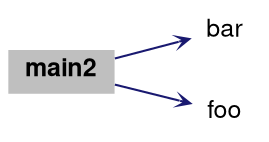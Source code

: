 digraph "main2"
{
 // LATEX_PDF_SIZE
  bgcolor="transparent";
  edge [fontname="Helvetica,Arial,sans-serif",fontsize=15,labelfontsize=15 arrowhead=open arrowtail=open arrowsize=0.5];
  node [fontname="Helvetica,Arial,sans-serif",fontsize=15,fontsize=12 shape=plaintext];
  rankdir="LR";
  Node1 [label=<<b>main2</b>>,height=0.2,width=0.4,color="black", fillcolor="grey75", style="filled", fontcolor="black",tooltip=" "];
  Node1 -> Node2 [color="midnightblue",style="solid"];
  Node2 [label="bar",height=0.2,width=0.4,color="black",URL="$group__lang11.html#ga6defcb4927d317b45de974b8e102070e",tooltip=" "];
  Node1 -> Node3 [color="midnightblue",style="solid"];
  Node3 [label="foo",height=0.2,width=0.4,color="black",URL="$group__attr.html#ga14bcd2d544b22300bba3863251393e0f",tooltip=" "];
}
